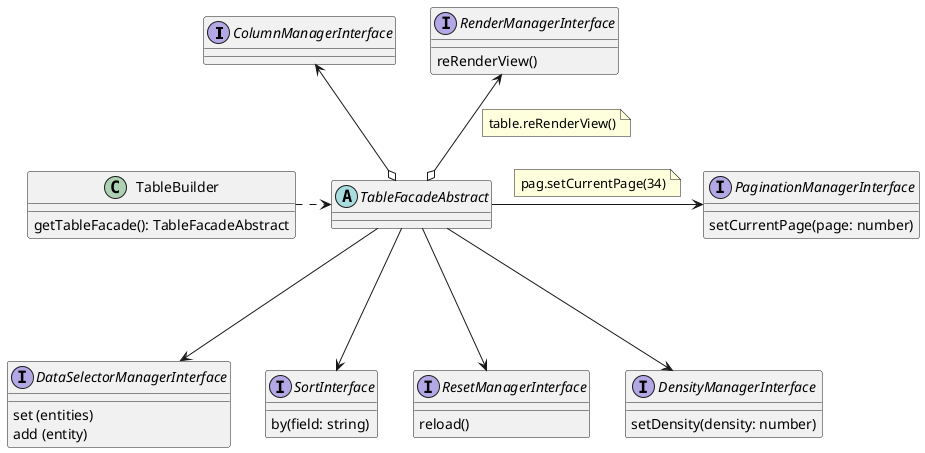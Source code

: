 @startuml
interface ColumnManagerInterface {

}
interface RenderManagerInterface {
  reRenderView()
}
interface PaginationManagerInterface {
  setCurrentPage(page: number)
}
interface DataSelectorManagerInterface {
  set (entities)
  add (entity)
}
interface SortInterface {
  by(field: string)
}
interface ResetManagerInterface {
  reload()
}
interface DensityManagerInterface {
  setDensity(density: number)
}
abstract class TableFacadeAbstract {

}
class TableBuilder {
  getTableFacade(): TableFacadeAbstract
}

TableBuilder .> TableFacadeAbstract

ColumnManagerInterface <--o TableFacadeAbstract
RenderManagerInterface <--o TableFacadeAbstract
note left on link
table.reRenderView()
end note

TableFacadeAbstract -> PaginationManagerInterface
note left on link
pag.setCurrentPage(34)
end note
TableFacadeAbstract ---> DensityManagerInterface
TableFacadeAbstract ---> ResetManagerInterface
TableFacadeAbstract ---> SortInterface
TableFacadeAbstract ---> DataSelectorManagerInterface
@enduml